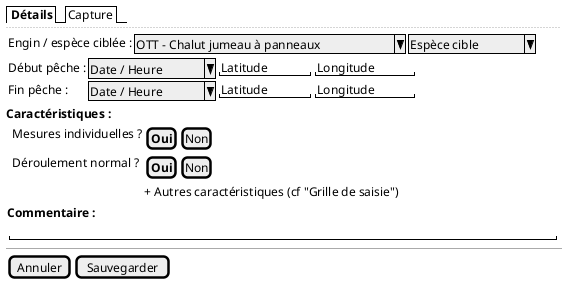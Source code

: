 @startsalt
{

  {/ <b> Détails | Capture }
  ..

    {
      { Engin / espèce ciblée : | ^ OTT - Chalut jumeau à panneaux ^ | ^ Espèce cible ^ }

      {
        Début pêche : | ^ Date / Heure ^ | "Latitude   " | "Longitude   "
        Fin pêche : | ^ Date / Heure ^ | "Latitude   " | "Longitude   "
      }
    }

    <b>Caractéristiques :

    {
      . | Mesures individuelles ? { [<b>Oui] | [Non] }
      . | Déroulement normal ? { [<b>Oui] | [Non] }
      . | . | + Autres caractéristiques (cf "Grille de saisie")
    }

    {
        <b>Commentaire :

        { "                                                                    "}
    }

  --

  {
    [Annuler] | [Sauvegarder]
  }
}
@endsalt
